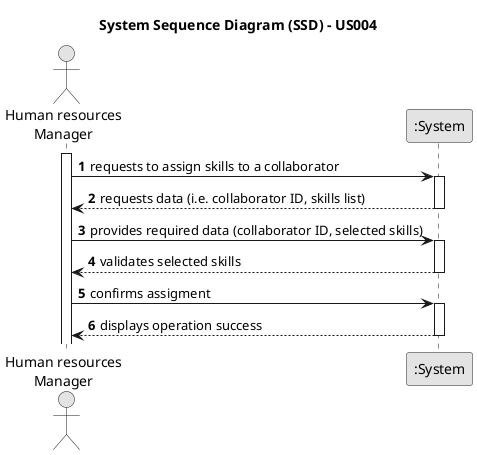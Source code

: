 @startuml
skinparam monochrome true
skinparam packageStyle rectangle
skinparam shadowing false

title System Sequence Diagram (SSD) - US004

autonumber

actor "Human resources\nManager" as HRM
participant ":System" as System

activate HRM

    HRM -> System : requests to assign skills to a collaborator
    activate System

        System --> HRM : requests data (i.e. collaborator ID, skills list)
    deactivate System

    HRM -> System : provides required data (collaborator ID, selected skills)
    activate System

        System --> HRM : validates selected skills
    deactivate System

    HRM -> System : confirms assigment
    activate System

        System --> HRM : displays operation success
    deactivate System

@enduml